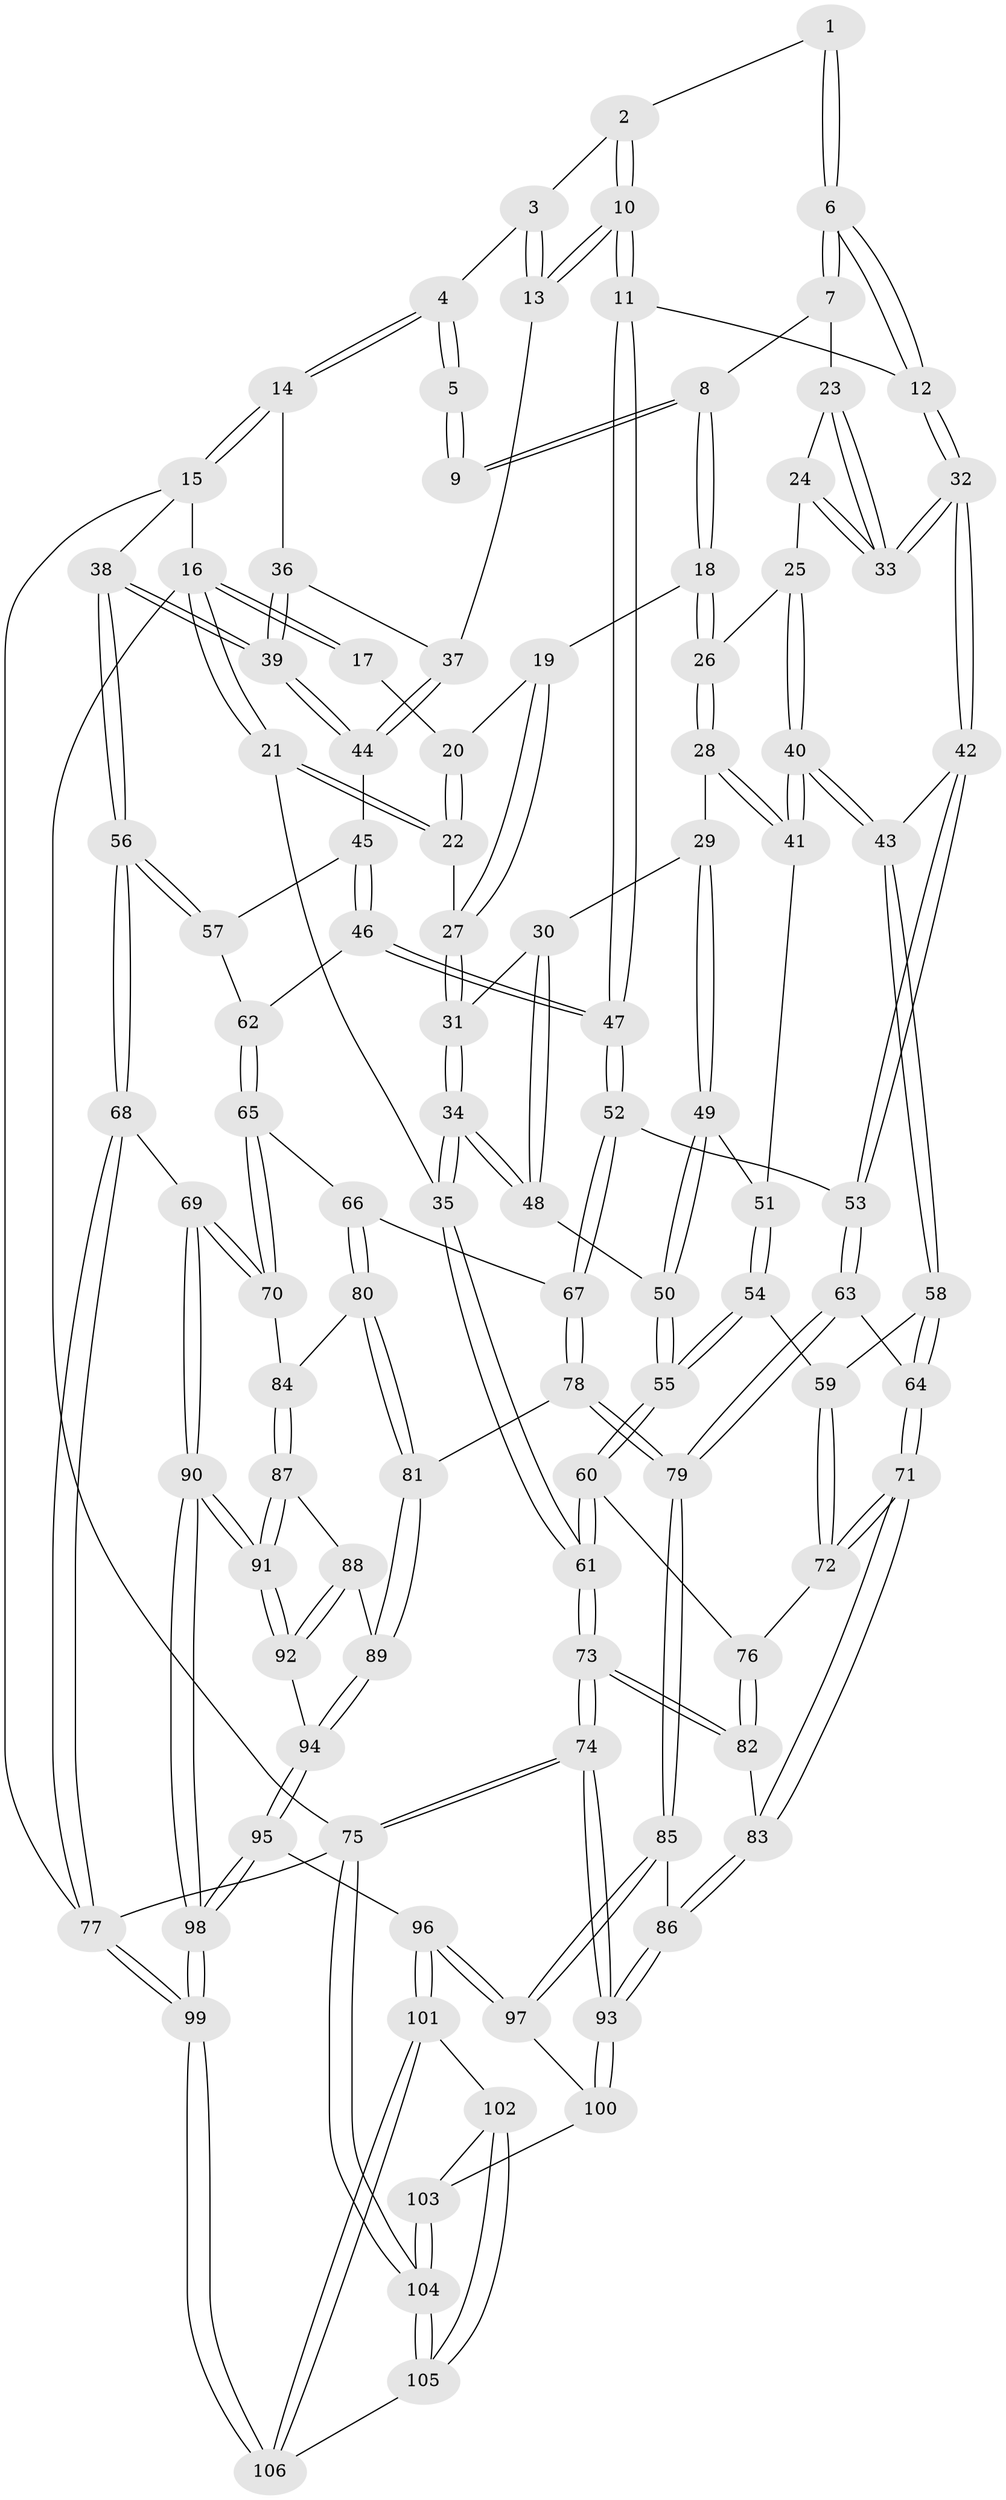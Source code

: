 // coarse degree distribution, {3: 0.19696969696969696, 4: 0.3181818181818182, 5: 0.3181818181818182, 6: 0.16666666666666666}
// Generated by graph-tools (version 1.1) at 2025/24/03/03/25 07:24:33]
// undirected, 106 vertices, 262 edges
graph export_dot {
graph [start="1"]
  node [color=gray90,style=filled];
  1 [pos="+0.5662441991920485+0"];
  2 [pos="+0.6627508170942669+0.05255373770336091"];
  3 [pos="+0.7314226978409594+0.03841537314377119"];
  4 [pos="+1+0"];
  5 [pos="+0.5069292854200196+0"];
  6 [pos="+0.5520457209606479+0.17212283161550498"];
  7 [pos="+0.3447198448277536+0.03287459137540354"];
  8 [pos="+0.3182866599828767+0"];
  9 [pos="+0.3147846205360944+0"];
  10 [pos="+0.6516262261735909+0.20976435683881503"];
  11 [pos="+0.636395037220783+0.21825373559478017"];
  12 [pos="+0.570948664035418+0.20616053190082922"];
  13 [pos="+0.7703160885216332+0.19718945740668514"];
  14 [pos="+1+0"];
  15 [pos="+1+0"];
  16 [pos="+0+0"];
  17 [pos="+0.22633524702863905+0"];
  18 [pos="+0.15009083922210617+0.14876854702335832"];
  19 [pos="+0.10013297001110426+0.1387634750372661"];
  20 [pos="+0.05197556541641279+0.08676806555435033"];
  21 [pos="+0+0.14693067408524865"];
  22 [pos="+0+0.11794953573645897"];
  23 [pos="+0.3391979461242193+0.07817833001673394"];
  24 [pos="+0.29811845823103666+0.21057527485934863"];
  25 [pos="+0.29675184874672+0.21251524658319232"];
  26 [pos="+0.193678958539032+0.22114468603807574"];
  27 [pos="+0.06974854038263194+0.20702958780591219"];
  28 [pos="+0.16133059344305944+0.2607210782563101"];
  29 [pos="+0.13924715094617676+0.27531162340409077"];
  30 [pos="+0.10252796055990676+0.2666203641526471"];
  31 [pos="+0.06846595056424983+0.23579833956623972"];
  32 [pos="+0.4928189272479331+0.2596262933972207"];
  33 [pos="+0.4784415515524352+0.2515991437250322"];
  34 [pos="+0+0.2819454482081541"];
  35 [pos="+0+0.2810407793766107"];
  36 [pos="+0.830009633058178+0.17542869090249733"];
  37 [pos="+0.7958247516763651+0.2004007379331946"];
  38 [pos="+1+0.3376938787594299"];
  39 [pos="+1+0.3184501343272866"];
  40 [pos="+0.3274667440570234+0.378909662331908"];
  41 [pos="+0.2707552799469965+0.37110923667738066"];
  42 [pos="+0.48069156795798945+0.28826241502564254"];
  43 [pos="+0.32951226827876906+0.38115204239892947"];
  44 [pos="+0.8339820559500162+0.3247000595823209"];
  45 [pos="+0.8281967898751152+0.3400901087379902"];
  46 [pos="+0.7793326159282018+0.40557031430206997"];
  47 [pos="+0.6610898340835681+0.43213772328595357"];
  48 [pos="+0.03134961165911037+0.3361774192595877"];
  49 [pos="+0.13977048472956682+0.31998689346642406"];
  50 [pos="+0.08962858734392593+0.4016131143471846"];
  51 [pos="+0.2102766464915997+0.37866222320299103"];
  52 [pos="+0.6324921355645383+0.47016527868415636"];
  53 [pos="+0.5616298802517822+0.4821219676575441"];
  54 [pos="+0.10790040605054554+0.4701357453638768"];
  55 [pos="+0.09672695100134565+0.47531891043367874"];
  56 [pos="+1+0.4346258961086855"];
  57 [pos="+0.9287267634769094+0.4321387628978961"];
  58 [pos="+0.33976883082339626+0.4293461161704516"];
  59 [pos="+0.3033866688813879+0.45699858410583943"];
  60 [pos="+0.08941090604337552+0.4886492459074328"];
  61 [pos="+0+0.6089161866421757"];
  62 [pos="+0.8429294283415736+0.47767071577896436"];
  63 [pos="+0.4805413101672026+0.5313816577475503"];
  64 [pos="+0.3794623274226791+0.4648872928579421"];
  65 [pos="+0.8559004468705952+0.5577747818479485"];
  66 [pos="+0.7619187484415996+0.5625788936105354"];
  67 [pos="+0.6504170665003013+0.49694582169957924"];
  68 [pos="+1+0.5738626257013419"];
  69 [pos="+1+0.5993673061988702"];
  70 [pos="+0.900050822060096+0.5976961931910424"];
  71 [pos="+0.27304899750951916+0.6341461696304154"];
  72 [pos="+0.22898245614074203+0.5673631380133282"];
  73 [pos="+0+1"];
  74 [pos="+0+1"];
  75 [pos="+0+1"];
  76 [pos="+0.16569453728682274+0.555742625615006"];
  77 [pos="+1+1"];
  78 [pos="+0.6682578283145695+0.6597374444586284"];
  79 [pos="+0.45341664558944306+0.6910738201746757"];
  80 [pos="+0.7431246343724507+0.6706508449931737"];
  81 [pos="+0.7062528560378328+0.6945263807850068"];
  82 [pos="+0.13187230741956682+0.6926238014584724"];
  83 [pos="+0.28295394859871265+0.6592831063049663"];
  84 [pos="+0.8465121724504241+0.6660982816761054"];
  85 [pos="+0.4390414203036659+0.7202921678135956"];
  86 [pos="+0.35219229884895586+0.7148460298761058"];
  87 [pos="+0.8475488542228595+0.6900092494869781"];
  88 [pos="+0.7888950622898443+0.7258814791176803"];
  89 [pos="+0.7061076363232038+0.7039914168920529"];
  90 [pos="+0.8761067644281249+0.8126429041468108"];
  91 [pos="+0.8607990541917215+0.7890621371626431"];
  92 [pos="+0.8189112797842465+0.775054302221534"];
  93 [pos="+0+1"];
  94 [pos="+0.7010106986667614+0.749964446614478"];
  95 [pos="+0.683175619070968+0.7821035991775525"];
  96 [pos="+0.5789062366872574+0.8635953015065625"];
  97 [pos="+0.44769385252640476+0.7395826877862564"];
  98 [pos="+0.9228992015427+0.9441887812696323"];
  99 [pos="+1+1"];
  100 [pos="+0.3811280940393614+0.8691904523790763"];
  101 [pos="+0.5802542725620412+0.870921480051317"];
  102 [pos="+0.4031172579606965+0.9402247167552477"];
  103 [pos="+0.38270101133382717+0.8780355201574201"];
  104 [pos="+0.21474046721599285+1"];
  105 [pos="+0.3965383937303147+1"];
  106 [pos="+0.6577224447812748+1"];
  1 -- 2;
  1 -- 6;
  1 -- 6;
  2 -- 3;
  2 -- 10;
  2 -- 10;
  3 -- 4;
  3 -- 13;
  3 -- 13;
  4 -- 5;
  4 -- 5;
  4 -- 14;
  4 -- 14;
  5 -- 9;
  5 -- 9;
  6 -- 7;
  6 -- 7;
  6 -- 12;
  6 -- 12;
  7 -- 8;
  7 -- 23;
  8 -- 9;
  8 -- 9;
  8 -- 18;
  8 -- 18;
  10 -- 11;
  10 -- 11;
  10 -- 13;
  10 -- 13;
  11 -- 12;
  11 -- 47;
  11 -- 47;
  12 -- 32;
  12 -- 32;
  13 -- 37;
  14 -- 15;
  14 -- 15;
  14 -- 36;
  15 -- 16;
  15 -- 38;
  15 -- 77;
  16 -- 17;
  16 -- 17;
  16 -- 21;
  16 -- 21;
  16 -- 75;
  17 -- 20;
  18 -- 19;
  18 -- 26;
  18 -- 26;
  19 -- 20;
  19 -- 27;
  19 -- 27;
  20 -- 22;
  20 -- 22;
  21 -- 22;
  21 -- 22;
  21 -- 35;
  22 -- 27;
  23 -- 24;
  23 -- 33;
  23 -- 33;
  24 -- 25;
  24 -- 33;
  24 -- 33;
  25 -- 26;
  25 -- 40;
  25 -- 40;
  26 -- 28;
  26 -- 28;
  27 -- 31;
  27 -- 31;
  28 -- 29;
  28 -- 41;
  28 -- 41;
  29 -- 30;
  29 -- 49;
  29 -- 49;
  30 -- 31;
  30 -- 48;
  30 -- 48;
  31 -- 34;
  31 -- 34;
  32 -- 33;
  32 -- 33;
  32 -- 42;
  32 -- 42;
  34 -- 35;
  34 -- 35;
  34 -- 48;
  34 -- 48;
  35 -- 61;
  35 -- 61;
  36 -- 37;
  36 -- 39;
  36 -- 39;
  37 -- 44;
  37 -- 44;
  38 -- 39;
  38 -- 39;
  38 -- 56;
  38 -- 56;
  39 -- 44;
  39 -- 44;
  40 -- 41;
  40 -- 41;
  40 -- 43;
  40 -- 43;
  41 -- 51;
  42 -- 43;
  42 -- 53;
  42 -- 53;
  43 -- 58;
  43 -- 58;
  44 -- 45;
  45 -- 46;
  45 -- 46;
  45 -- 57;
  46 -- 47;
  46 -- 47;
  46 -- 62;
  47 -- 52;
  47 -- 52;
  48 -- 50;
  49 -- 50;
  49 -- 50;
  49 -- 51;
  50 -- 55;
  50 -- 55;
  51 -- 54;
  51 -- 54;
  52 -- 53;
  52 -- 67;
  52 -- 67;
  53 -- 63;
  53 -- 63;
  54 -- 55;
  54 -- 55;
  54 -- 59;
  55 -- 60;
  55 -- 60;
  56 -- 57;
  56 -- 57;
  56 -- 68;
  56 -- 68;
  57 -- 62;
  58 -- 59;
  58 -- 64;
  58 -- 64;
  59 -- 72;
  59 -- 72;
  60 -- 61;
  60 -- 61;
  60 -- 76;
  61 -- 73;
  61 -- 73;
  62 -- 65;
  62 -- 65;
  63 -- 64;
  63 -- 79;
  63 -- 79;
  64 -- 71;
  64 -- 71;
  65 -- 66;
  65 -- 70;
  65 -- 70;
  66 -- 67;
  66 -- 80;
  66 -- 80;
  67 -- 78;
  67 -- 78;
  68 -- 69;
  68 -- 77;
  68 -- 77;
  69 -- 70;
  69 -- 70;
  69 -- 90;
  69 -- 90;
  70 -- 84;
  71 -- 72;
  71 -- 72;
  71 -- 83;
  71 -- 83;
  72 -- 76;
  73 -- 74;
  73 -- 74;
  73 -- 82;
  73 -- 82;
  74 -- 75;
  74 -- 75;
  74 -- 93;
  74 -- 93;
  75 -- 104;
  75 -- 104;
  75 -- 77;
  76 -- 82;
  76 -- 82;
  77 -- 99;
  77 -- 99;
  78 -- 79;
  78 -- 79;
  78 -- 81;
  79 -- 85;
  79 -- 85;
  80 -- 81;
  80 -- 81;
  80 -- 84;
  81 -- 89;
  81 -- 89;
  82 -- 83;
  83 -- 86;
  83 -- 86;
  84 -- 87;
  84 -- 87;
  85 -- 86;
  85 -- 97;
  85 -- 97;
  86 -- 93;
  86 -- 93;
  87 -- 88;
  87 -- 91;
  87 -- 91;
  88 -- 89;
  88 -- 92;
  88 -- 92;
  89 -- 94;
  89 -- 94;
  90 -- 91;
  90 -- 91;
  90 -- 98;
  90 -- 98;
  91 -- 92;
  91 -- 92;
  92 -- 94;
  93 -- 100;
  93 -- 100;
  94 -- 95;
  94 -- 95;
  95 -- 96;
  95 -- 98;
  95 -- 98;
  96 -- 97;
  96 -- 97;
  96 -- 101;
  96 -- 101;
  97 -- 100;
  98 -- 99;
  98 -- 99;
  99 -- 106;
  99 -- 106;
  100 -- 103;
  101 -- 102;
  101 -- 106;
  101 -- 106;
  102 -- 103;
  102 -- 105;
  102 -- 105;
  103 -- 104;
  103 -- 104;
  104 -- 105;
  104 -- 105;
  105 -- 106;
}
